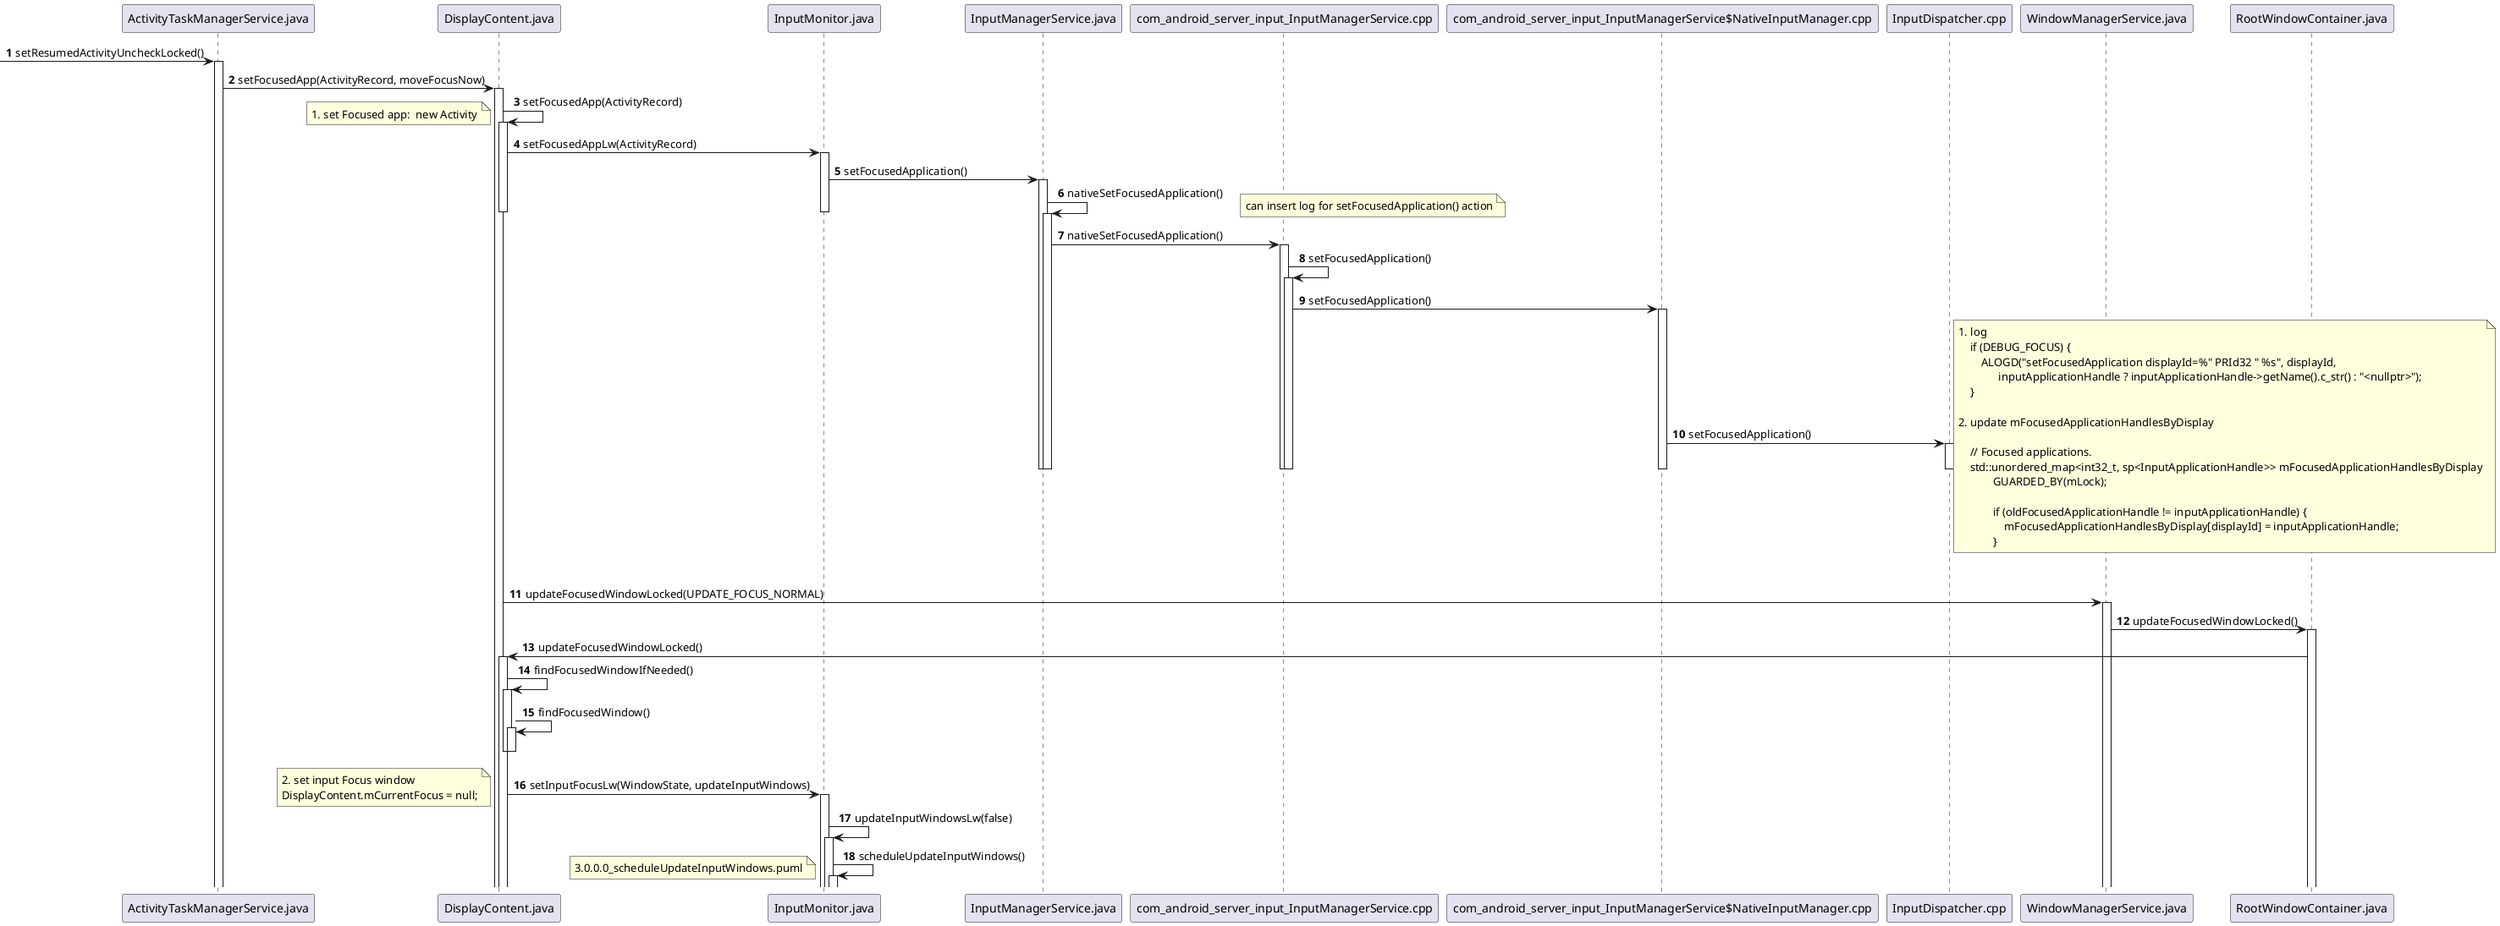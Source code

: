 @startuml
'https://plantuml.com/sequence-diagram

autonumber

 -> ActivityTaskManagerService.java:setResumedActivityUncheckLocked()
activate ActivityTaskManagerService.java
ActivityTaskManagerService.java -> DisplayContent.java:setFocusedApp(ActivityRecord, moveFocusNow)
activate DisplayContent.java
DisplayContent.java -> DisplayContent.java:setFocusedApp(ActivityRecord)
activate DisplayContent.java
note left
1. set Focused app:  new Activity
end note
DisplayContent.java -> InputMonitor.java:setFocusedAppLw(ActivityRecord)
activate InputMonitor.java
InputMonitor.java -> InputManagerService.java:setFocusedApplication()
activate InputManagerService.java
InputManagerService.java -> InputManagerService.java:nativeSetFocusedApplication()
activate InputManagerService.java
deactivate DisplayContent.java
deactivate InputMonitor.java
note right
can insert log for setFocusedApplication() action
end note

InputManagerService.java -> com_android_server_input_InputManagerService.cpp: nativeSetFocusedApplication()
activate com_android_server_input_InputManagerService.cpp
com_android_server_input_InputManagerService.cpp -> com_android_server_input_InputManagerService.cpp: setFocusedApplication()
activate com_android_server_input_InputManagerService.cpp
com_android_server_input_InputManagerService.cpp -> "com_android_server_input_InputManagerService$NativeInputManager.cpp" : setFocusedApplication()
activate "com_android_server_input_InputManagerService$NativeInputManager.cpp"
"com_android_server_input_InputManagerService$NativeInputManager.cpp" -> InputDispatcher.cpp: setFocusedApplication()
activate InputDispatcher.cpp
note right
# log
    if (DEBUG_FOCUS) {
        ALOGD("setFocusedApplication displayId=%" PRId32 " %s", displayId,
              inputApplicationHandle ? inputApplicationHandle->getName().c_str() : "<nullptr>");
    }

# update mFocusedApplicationHandlesByDisplay

    // Focused applications.
    std::unordered_map<int32_t, sp<InputApplicationHandle>> mFocusedApplicationHandlesByDisplay
            GUARDED_BY(mLock);

            if (oldFocusedApplicationHandle != inputApplicationHandle) {
                mFocusedApplicationHandlesByDisplay[displayId] = inputApplicationHandle;
            }
end note

deactivate InputManagerService.java
deactivate InputManagerService.java
deactivate com_android_server_input_InputManagerService.cpp
deactivate com_android_server_input_InputManagerService.cpp
deactivate "com_android_server_input_InputManagerService$NativeInputManager.cpp"
deactivate InputDispatcher.cpp

DisplayContent.java -> WindowManagerService.java:updateFocusedWindowLocked(UPDATE_FOCUS_NORMAL)
activate WindowManagerService.java
WindowManagerService.java -> RootWindowContainer.java:updateFocusedWindowLocked()
activate RootWindowContainer.java
RootWindowContainer.java -> DisplayContent.java:updateFocusedWindowLocked()
activate DisplayContent.java
DisplayContent.java -> DisplayContent.java:findFocusedWindowIfNeeded()
activate DisplayContent.java
DisplayContent.java -> DisplayContent.java:findFocusedWindow()
activate DisplayContent.java
deactivate DisplayContent.java
deactivate DisplayContent.java
DisplayContent.java -> InputMonitor.java:setInputFocusLw(WindowState, updateInputWindows)
activate InputMonitor.java
note left
2. set input Focus window
DisplayContent.mCurrentFocus = null;
end note
InputMonitor.java -> InputMonitor.java:updateInputWindowsLw(false)
activate InputMonitor.java
InputMonitor.java -> InputMonitor.java:scheduleUpdateInputWindows()
activate InputMonitor.java
note left
3.0.0.0_scheduleUpdateInputWindows.puml
end note


@enduml